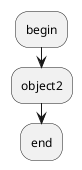 https://github.com/plantuml/plantuml/pull/2139
@startuml
:begin;
:object2; <<object>>
:end;
@enduml
